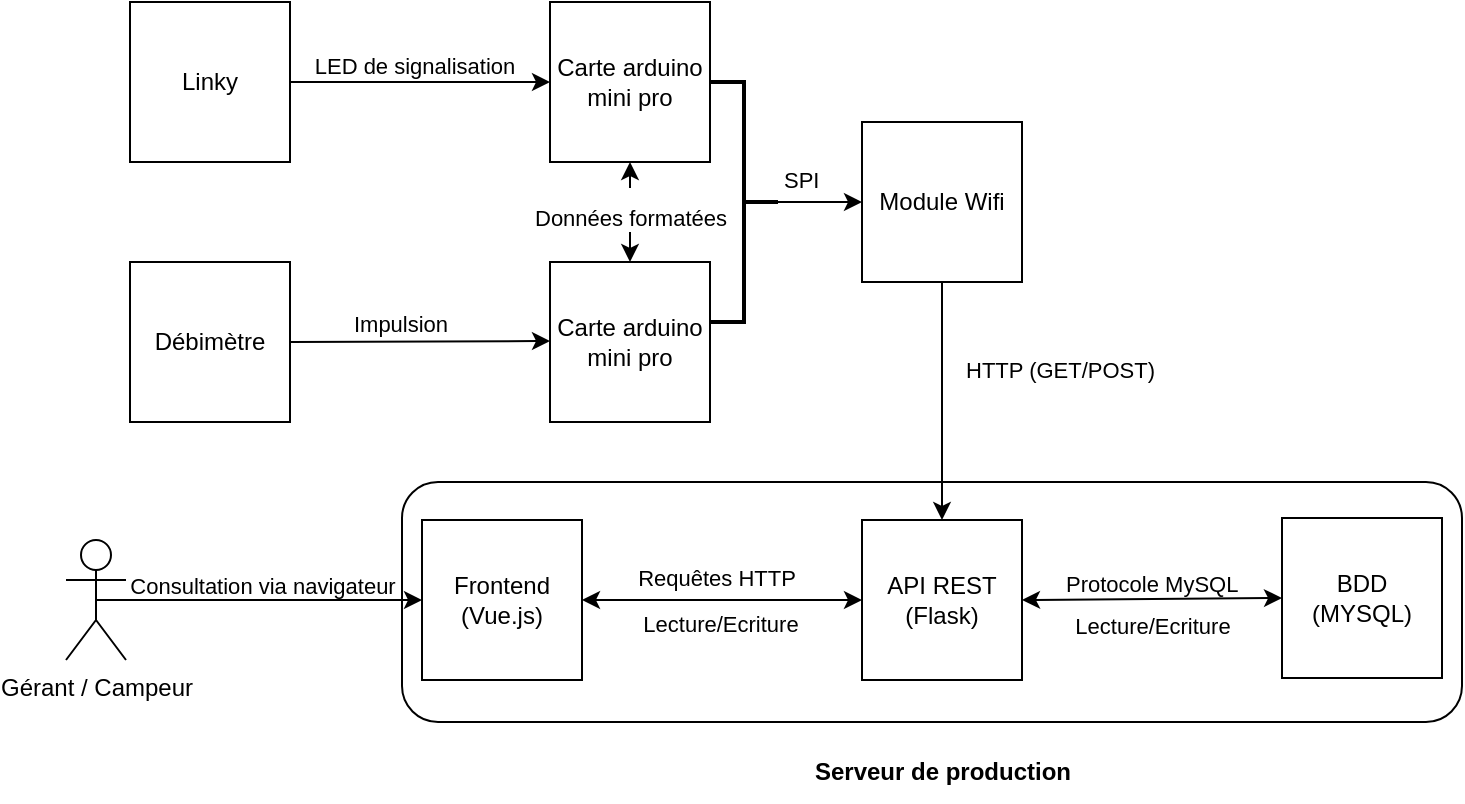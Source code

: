 <mxfile version="26.1.3">
  <diagram name="Page-1" id="rcZ2fe9jmoXBa2nG-Fuy">
    <mxGraphModel dx="1216" dy="578" grid="1" gridSize="10" guides="1" tooltips="1" connect="1" arrows="1" fold="1" page="1" pageScale="1" pageWidth="827" pageHeight="1169" math="0" shadow="0">
      <root>
        <mxCell id="0" />
        <mxCell id="1" parent="0" />
        <mxCell id="b4SRcP6sAaXAdsncKoyC-1" value="Linky" style="whiteSpace=wrap;html=1;aspect=fixed;" vertex="1" parent="1">
          <mxGeometry x="124" y="100" width="80" height="80" as="geometry" />
        </mxCell>
        <mxCell id="b4SRcP6sAaXAdsncKoyC-2" value="Débimètre" style="whiteSpace=wrap;html=1;aspect=fixed;" vertex="1" parent="1">
          <mxGeometry x="124" y="230" width="80" height="80" as="geometry" />
        </mxCell>
        <mxCell id="b4SRcP6sAaXAdsncKoyC-3" value="Carte arduino mini pro" style="whiteSpace=wrap;html=1;aspect=fixed;" vertex="1" parent="1">
          <mxGeometry x="334" y="100" width="80" height="80" as="geometry" />
        </mxCell>
        <mxCell id="b4SRcP6sAaXAdsncKoyC-4" value="Carte arduino mini pro" style="whiteSpace=wrap;html=1;aspect=fixed;" vertex="1" parent="1">
          <mxGeometry x="334" y="230" width="80" height="80" as="geometry" />
        </mxCell>
        <mxCell id="b4SRcP6sAaXAdsncKoyC-5" value="" style="endArrow=classic;html=1;rounded=0;exitX=1;exitY=0.5;exitDx=0;exitDy=0;entryX=0;entryY=0.5;entryDx=0;entryDy=0;" edge="1" parent="1" source="b4SRcP6sAaXAdsncKoyC-1" target="b4SRcP6sAaXAdsncKoyC-3">
          <mxGeometry width="50" height="50" relative="1" as="geometry">
            <mxPoint x="390" y="270" as="sourcePoint" />
            <mxPoint x="440" y="220" as="targetPoint" />
          </mxGeometry>
        </mxCell>
        <mxCell id="b4SRcP6sAaXAdsncKoyC-6" value="" style="endArrow=classic;html=1;rounded=0;exitX=1;exitY=0.5;exitDx=0;exitDy=0;entryX=0;entryY=0.5;entryDx=0;entryDy=0;" edge="1" parent="1" source="b4SRcP6sAaXAdsncKoyC-2">
          <mxGeometry width="50" height="50" relative="1" as="geometry">
            <mxPoint x="240" y="269.5" as="sourcePoint" />
            <mxPoint x="334" y="269.5" as="targetPoint" />
          </mxGeometry>
        </mxCell>
        <mxCell id="b4SRcP6sAaXAdsncKoyC-25" value="Impulsion" style="edgeLabel;html=1;align=center;verticalAlign=middle;resizable=0;points=[];" vertex="1" connectable="0" parent="b4SRcP6sAaXAdsncKoyC-6">
          <mxGeometry x="-0.207" y="13" relative="1" as="geometry">
            <mxPoint x="3" y="4" as="offset" />
          </mxGeometry>
        </mxCell>
        <mxCell id="b4SRcP6sAaXAdsncKoyC-7" value="Module Wifi" style="whiteSpace=wrap;html=1;aspect=fixed;" vertex="1" parent="1">
          <mxGeometry x="490" y="160" width="80" height="80" as="geometry" />
        </mxCell>
        <mxCell id="b4SRcP6sAaXAdsncKoyC-12" value="" style="strokeWidth=2;html=1;shape=mxgraph.flowchart.annotation_2;align=left;labelPosition=right;pointerEvents=1;rotation=-180;" vertex="1" parent="1">
          <mxGeometry x="414" y="140" width="34" height="120" as="geometry" />
        </mxCell>
        <mxCell id="b4SRcP6sAaXAdsncKoyC-14" value="" style="endArrow=classic;html=1;rounded=0;entryX=0;entryY=0.5;entryDx=0;entryDy=0;exitX=0;exitY=0.5;exitDx=0;exitDy=0;exitPerimeter=0;" edge="1" parent="1" source="b4SRcP6sAaXAdsncKoyC-12" target="b4SRcP6sAaXAdsncKoyC-7">
          <mxGeometry width="50" height="50" relative="1" as="geometry">
            <mxPoint x="450" y="200" as="sourcePoint" />
            <mxPoint x="510" y="200" as="targetPoint" />
          </mxGeometry>
        </mxCell>
        <mxCell id="b4SRcP6sAaXAdsncKoyC-15" value="API REST&lt;div&gt;(Flask)&lt;/div&gt;" style="whiteSpace=wrap;html=1;aspect=fixed;" vertex="1" parent="1">
          <mxGeometry x="490" y="359" width="80" height="80" as="geometry" />
        </mxCell>
        <mxCell id="b4SRcP6sAaXAdsncKoyC-16" value="BDD&lt;div&gt;(MYSQL)&lt;/div&gt;" style="whiteSpace=wrap;html=1;aspect=fixed;" vertex="1" parent="1">
          <mxGeometry x="700" y="358" width="80" height="80" as="geometry" />
        </mxCell>
        <mxCell id="b4SRcP6sAaXAdsncKoyC-17" value="Frontend&lt;div&gt;(Vue.js)&lt;/div&gt;" style="whiteSpace=wrap;html=1;aspect=fixed;" vertex="1" parent="1">
          <mxGeometry x="270" y="359" width="80" height="80" as="geometry" />
        </mxCell>
        <mxCell id="b4SRcP6sAaXAdsncKoyC-18" value="" style="endArrow=classic;html=1;rounded=0;entryX=0.5;entryY=0;entryDx=0;entryDy=0;exitX=0.5;exitY=1;exitDx=0;exitDy=0;" edge="1" parent="1" source="b4SRcP6sAaXAdsncKoyC-7" target="b4SRcP6sAaXAdsncKoyC-15">
          <mxGeometry width="50" height="50" relative="1" as="geometry">
            <mxPoint x="250" y="370" as="sourcePoint" />
            <mxPoint x="300" y="320" as="targetPoint" />
          </mxGeometry>
        </mxCell>
        <mxCell id="b4SRcP6sAaXAdsncKoyC-20" value="" style="endArrow=classic;startArrow=classic;html=1;rounded=0;entryX=0;entryY=0.5;entryDx=0;entryDy=0;exitX=1;exitY=0.5;exitDx=0;exitDy=0;" edge="1" parent="1" source="b4SRcP6sAaXAdsncKoyC-17" target="b4SRcP6sAaXAdsncKoyC-15">
          <mxGeometry width="50" height="50" relative="1" as="geometry">
            <mxPoint x="450" y="400" as="sourcePoint" />
            <mxPoint x="334" y="350" as="targetPoint" />
          </mxGeometry>
        </mxCell>
        <mxCell id="b4SRcP6sAaXAdsncKoyC-22" value="Requêtes HTTP" style="edgeLabel;html=1;align=center;verticalAlign=middle;resizable=0;points=[];" vertex="1" connectable="0" parent="b4SRcP6sAaXAdsncKoyC-20">
          <mxGeometry x="-0.099" y="-1" relative="1" as="geometry">
            <mxPoint x="4" y="-12" as="offset" />
          </mxGeometry>
        </mxCell>
        <mxCell id="b4SRcP6sAaXAdsncKoyC-21" value="" style="endArrow=classic;startArrow=classic;html=1;rounded=0;entryX=0;entryY=0.5;entryDx=0;entryDy=0;exitX=1;exitY=0.5;exitDx=0;exitDy=0;" edge="1" parent="1" source="b4SRcP6sAaXAdsncKoyC-15" target="b4SRcP6sAaXAdsncKoyC-16">
          <mxGeometry width="50" height="50" relative="1" as="geometry">
            <mxPoint x="250" y="370" as="sourcePoint" />
            <mxPoint x="300" y="320" as="targetPoint" />
          </mxGeometry>
        </mxCell>
        <mxCell id="b4SRcP6sAaXAdsncKoyC-23" value="&lt;font style=&quot;font-size: 11px;&quot;&gt;Lecture/Ecriture&lt;/font&gt;" style="text;html=1;align=center;verticalAlign=middle;resizable=0;points=[];autosize=1;strokeColor=none;fillColor=none;" vertex="1" parent="1">
          <mxGeometry x="585" y="397" width="100" height="30" as="geometry" />
        </mxCell>
        <mxCell id="b4SRcP6sAaXAdsncKoyC-26" value="&lt;font style=&quot;font-size: 11px;&quot;&gt;LED de signalisation&lt;/font&gt;" style="text;html=1;align=center;verticalAlign=middle;resizable=0;points=[];autosize=1;strokeColor=none;fillColor=none;" vertex="1" parent="1">
          <mxGeometry x="206" y="117" width="120" height="30" as="geometry" />
        </mxCell>
        <mxCell id="b4SRcP6sAaXAdsncKoyC-27" value="&lt;font style=&quot;font-size: 11px;&quot;&gt;SPI&lt;/font&gt;" style="text;whiteSpace=wrap;html=1;" vertex="1" parent="1">
          <mxGeometry x="449" y="175" width="30" height="20" as="geometry" />
        </mxCell>
        <mxCell id="b4SRcP6sAaXAdsncKoyC-28" value="&lt;font style=&quot;font-size: 11px;&quot;&gt;HTTP (GET/POST)&lt;/font&gt;" style="text;whiteSpace=wrap;html=1;" vertex="1" parent="1">
          <mxGeometry x="540" y="270" width="110" height="20" as="geometry" />
        </mxCell>
        <mxCell id="b4SRcP6sAaXAdsncKoyC-30" value="&lt;font style=&quot;font-size: 11px;&quot;&gt;Protocole MySQL&lt;/font&gt;" style="text;whiteSpace=wrap;html=1;" vertex="1" parent="1">
          <mxGeometry x="590" y="377" width="90" height="20" as="geometry" />
        </mxCell>
        <mxCell id="b4SRcP6sAaXAdsncKoyC-31" value="&lt;font style=&quot;font-size: 11px;&quot;&gt;Lecture/Ecriture&lt;/font&gt;" style="text;html=1;align=center;verticalAlign=middle;resizable=0;points=[];autosize=1;strokeColor=none;fillColor=none;" vertex="1" parent="1">
          <mxGeometry x="369" y="396" width="100" height="30" as="geometry" />
        </mxCell>
        <mxCell id="b4SRcP6sAaXAdsncKoyC-32" value="&lt;font style=&quot;font-size: 11px;&quot;&gt;Données formatées&lt;/font&gt;" style="text;html=1;align=center;verticalAlign=middle;resizable=0;points=[];autosize=1;strokeColor=none;fillColor=none;" vertex="1" parent="1">
          <mxGeometry x="314" y="193" width="120" height="30" as="geometry" />
        </mxCell>
        <mxCell id="b4SRcP6sAaXAdsncKoyC-33" value="" style="endArrow=classic;html=1;rounded=0;entryX=0.5;entryY=1;entryDx=0;entryDy=0;" edge="1" parent="1" source="b4SRcP6sAaXAdsncKoyC-32" target="b4SRcP6sAaXAdsncKoyC-3">
          <mxGeometry width="50" height="50" relative="1" as="geometry">
            <mxPoint x="330" y="300" as="sourcePoint" />
            <mxPoint x="380" y="250" as="targetPoint" />
          </mxGeometry>
        </mxCell>
        <mxCell id="b4SRcP6sAaXAdsncKoyC-35" value="" style="endArrow=classic;html=1;rounded=0;entryX=0.5;entryY=0;entryDx=0;entryDy=0;" edge="1" parent="1" target="b4SRcP6sAaXAdsncKoyC-4">
          <mxGeometry width="50" height="50" relative="1" as="geometry">
            <mxPoint x="374" y="215" as="sourcePoint" />
            <mxPoint x="384" y="190" as="targetPoint" />
          </mxGeometry>
        </mxCell>
        <mxCell id="b4SRcP6sAaXAdsncKoyC-48" style="edgeStyle=orthogonalEdgeStyle;rounded=0;orthogonalLoop=1;jettySize=auto;html=1;exitX=0.5;exitY=0.5;exitDx=0;exitDy=0;exitPerimeter=0;entryX=0;entryY=0.5;entryDx=0;entryDy=0;" edge="1" parent="1" source="b4SRcP6sAaXAdsncKoyC-36" target="b4SRcP6sAaXAdsncKoyC-17">
          <mxGeometry relative="1" as="geometry" />
        </mxCell>
        <mxCell id="b4SRcP6sAaXAdsncKoyC-36" value="Gérant / Campeur" style="shape=umlActor;verticalLabelPosition=bottom;verticalAlign=top;html=1;" vertex="1" parent="1">
          <mxGeometry x="92" y="369" width="30" height="60" as="geometry" />
        </mxCell>
        <mxCell id="b4SRcP6sAaXAdsncKoyC-45" value="&lt;font style=&quot;font-size: 11px;&quot;&gt;&lt;font style=&quot;&quot;&gt;Consultatio&lt;/font&gt;n via navigateur&lt;/font&gt;" style="text;html=1;align=center;verticalAlign=middle;resizable=0;points=[];autosize=1;strokeColor=none;fillColor=none;" vertex="1" parent="1">
          <mxGeometry x="110" y="377" width="160" height="30" as="geometry" />
        </mxCell>
        <mxCell id="b4SRcP6sAaXAdsncKoyC-49" value="" style="rounded=1;whiteSpace=wrap;html=1;fillColor=none;" vertex="1" parent="1">
          <mxGeometry x="260" y="340" width="530" height="120" as="geometry" />
        </mxCell>
        <mxCell id="b4SRcP6sAaXAdsncKoyC-50" value="&lt;b&gt;Serveur de production&lt;/b&gt;" style="text;html=1;align=center;verticalAlign=middle;resizable=0;points=[];autosize=1;strokeColor=none;fillColor=none;" vertex="1" parent="1">
          <mxGeometry x="455" y="470" width="150" height="30" as="geometry" />
        </mxCell>
      </root>
    </mxGraphModel>
  </diagram>
</mxfile>
